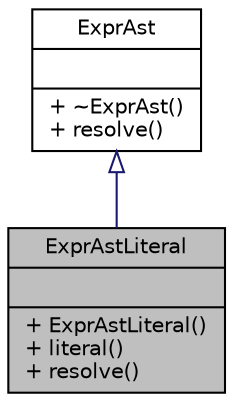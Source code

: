 digraph "ExprAstLiteral"
{
 // LATEX_PDF_SIZE
  edge [fontname="Helvetica",fontsize="10",labelfontname="Helvetica",labelfontsize="10"];
  node [fontname="Helvetica",fontsize="10",shape=record];
  Node1 [label="{ExprAstLiteral\n||+ ExprAstLiteral()\l+ literal()\l+ resolve()\l}",height=0.2,width=0.4,color="black", fillcolor="grey75", style="filled", fontcolor="black",tooltip="Class representing a string literal in the AST."];
  Node2 -> Node1 [dir="back",color="midnightblue",fontsize="10",style="solid",arrowtail="onormal",fontname="Helvetica"];
  Node2 [label="{ExprAst\n||+ ~ExprAst()\l+ resolve()\l}",height=0.2,width=0.4,color="black", fillcolor="white", style="filled",URL="$classExprAst.html",tooltip="Base class for all nodes in the abstract syntax tree of an expression."];
}

